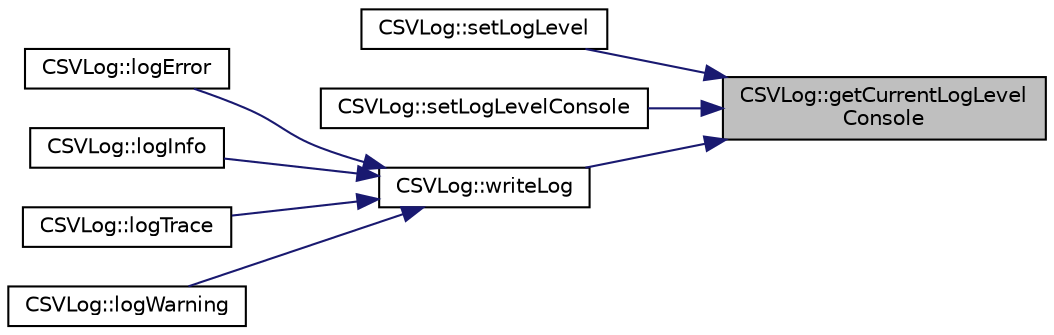 digraph "CSVLog::getCurrentLogLevelConsole"
{
 // LATEX_PDF_SIZE
  edge [fontname="Helvetica",fontsize="10",labelfontname="Helvetica",labelfontsize="10"];
  node [fontname="Helvetica",fontsize="10",shape=record];
  rankdir="RL";
  Node1 [label="CSVLog::getCurrentLogLevel\lConsole",height=0.2,width=0.4,color="black", fillcolor="grey75", style="filled", fontcolor="black",tooltip="get current log level for console log"];
  Node1 -> Node2 [dir="back",color="midnightblue",fontsize="10",style="solid",fontname="Helvetica"];
  Node2 [label="CSVLog::setLogLevel",height=0.2,width=0.4,color="black", fillcolor="white", style="filled",URL="$classCSVLog.html#a79823829d8323a15970b5faea8a1a247",tooltip="set the log level for file and console"];
  Node1 -> Node3 [dir="back",color="midnightblue",fontsize="10",style="solid",fontname="Helvetica"];
  Node3 [label="CSVLog::setLogLevelConsole",height=0.2,width=0.4,color="black", fillcolor="white", style="filled",URL="$classCSVLog.html#a2e1c3d2f4ef27dc9fb3179993b5ee3f9",tooltip="set log level only for console"];
  Node1 -> Node4 [dir="back",color="midnightblue",fontsize="10",style="solid",fontname="Helvetica"];
  Node4 [label="CSVLog::writeLog",height=0.2,width=0.4,color="black", fillcolor="white", style="filled",URL="$classCSVLog.html#a483aac07b38a517ad8f045a34cffdcf9",tooltip="general log generator method"];
  Node4 -> Node5 [dir="back",color="midnightblue",fontsize="10",style="solid",fontname="Helvetica"];
  Node5 [label="CSVLog::logError",height=0.2,width=0.4,color="black", fillcolor="white", style="filled",URL="$classCSVLog.html#a99f056783f1903b0332a39732b79a014",tooltip="general log on error level"];
  Node4 -> Node6 [dir="back",color="midnightblue",fontsize="10",style="solid",fontname="Helvetica"];
  Node6 [label="CSVLog::logInfo",height=0.2,width=0.4,color="black", fillcolor="white", style="filled",URL="$classCSVLog.html#a5a6e01a0b57519dcfa1b1b94017f79f8",tooltip="general log on info level"];
  Node4 -> Node7 [dir="back",color="midnightblue",fontsize="10",style="solid",fontname="Helvetica"];
  Node7 [label="CSVLog::logTrace",height=0.2,width=0.4,color="black", fillcolor="white", style="filled",URL="$classCSVLog.html#a43fd60ab05f615aefdd0af7d3f93840e",tooltip="general log on trace level"];
  Node4 -> Node8 [dir="back",color="midnightblue",fontsize="10",style="solid",fontname="Helvetica"];
  Node8 [label="CSVLog::logWarning",height=0.2,width=0.4,color="black", fillcolor="white", style="filled",URL="$classCSVLog.html#a259cf3f2a38398a047342ec4c2820f5c",tooltip="general log on warning level"];
}
